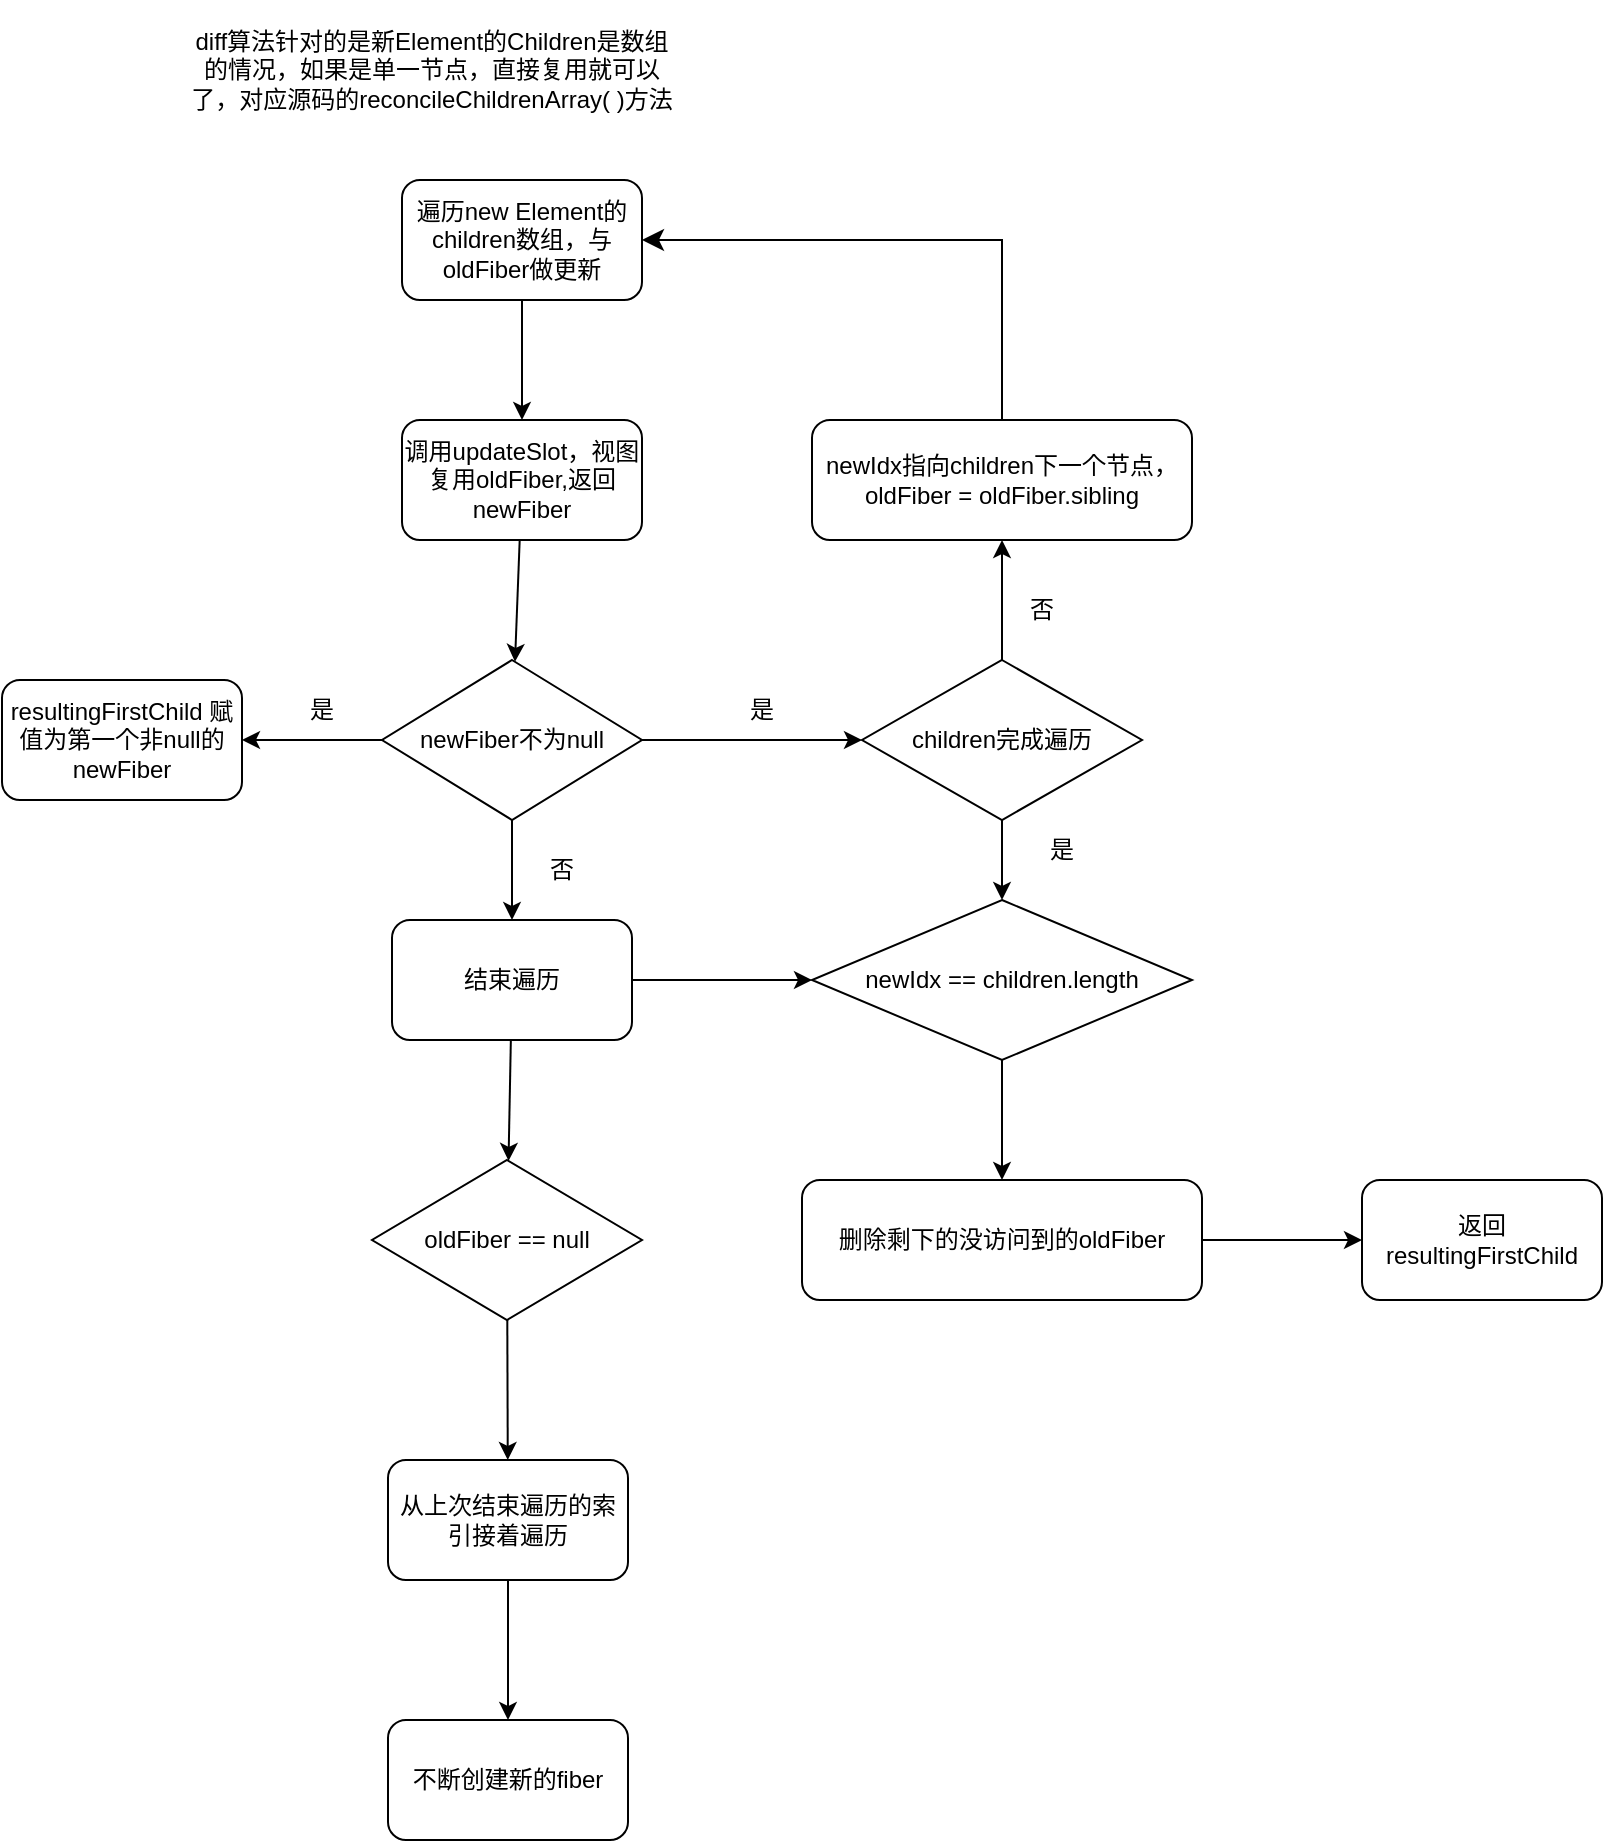 <mxfile>
    <diagram id="KIaB1e6HqH-tOz8YYU-V" name="第 1 页">
        <mxGraphModel dx="1708" dy="2925" grid="1" gridSize="10" guides="1" tooltips="1" connect="1" arrows="1" fold="1" page="1" pageScale="1" pageWidth="827" pageHeight="1169" math="0" shadow="0">
            <root>
                <mxCell id="0"/>
                <mxCell id="1" parent="0"/>
                <mxCell id="2" value="diff算法针对的是新Element的Children是数组的情况，如果是单一节点，直接复用就可以了，对应源码的reconcileChildrenArray( )方法" style="text;html=1;strokeColor=none;fillColor=none;align=center;verticalAlign=middle;whiteSpace=wrap;rounded=0;" parent="1" vertex="1">
                    <mxGeometry x="20" y="-2330" width="250" height="70" as="geometry"/>
                </mxCell>
                <mxCell id="8" value="" style="edgeStyle=none;html=1;" edge="1" parent="1" source="4" target="5">
                    <mxGeometry relative="1" as="geometry"/>
                </mxCell>
                <mxCell id="4" value="遍历new Element的children数组，与oldFiber做更新" style="rounded=1;whiteSpace=wrap;html=1;" vertex="1" parent="1">
                    <mxGeometry x="130" y="-2240" width="120" height="60" as="geometry"/>
                </mxCell>
                <mxCell id="9" value="" style="edgeStyle=none;html=1;" edge="1" parent="1" source="5" target="6">
                    <mxGeometry relative="1" as="geometry"/>
                </mxCell>
                <mxCell id="5" value="调用updateSlot，视图复用oldFiber,返回newFiber" style="rounded=1;whiteSpace=wrap;html=1;" vertex="1" parent="1">
                    <mxGeometry x="130" y="-2120" width="120" height="60" as="geometry"/>
                </mxCell>
                <mxCell id="14" value="" style="edgeStyle=none;html=1;" edge="1" parent="1" source="6" target="13">
                    <mxGeometry relative="1" as="geometry"/>
                </mxCell>
                <mxCell id="18" value="" style="edgeStyle=none;html=1;" edge="1" parent="1" source="6" target="17">
                    <mxGeometry relative="1" as="geometry"/>
                </mxCell>
                <mxCell id="28" value="" style="edgeStyle=none;html=1;" edge="1" parent="1" source="6" target="27">
                    <mxGeometry relative="1" as="geometry"/>
                </mxCell>
                <mxCell id="6" value="newFiber不为null" style="rhombus;whiteSpace=wrap;html=1;" vertex="1" parent="1">
                    <mxGeometry x="120" y="-2000" width="130" height="80" as="geometry"/>
                </mxCell>
                <mxCell id="7" value="newIdx指向children下一个节点，&lt;br&gt;oldFiber = oldFiber.sibling" style="rounded=1;whiteSpace=wrap;html=1;" vertex="1" parent="1">
                    <mxGeometry x="335" y="-2120" width="190" height="60" as="geometry"/>
                </mxCell>
                <mxCell id="11" value="" style="edgeStyle=elbowEdgeStyle;elbow=vertical;endArrow=classic;html=1;curved=0;rounded=0;endSize=8;startSize=8;exitX=0.5;exitY=0;exitDx=0;exitDy=0;entryX=1;entryY=0.5;entryDx=0;entryDy=0;" edge="1" parent="1" source="7" target="4">
                    <mxGeometry width="50" height="50" relative="1" as="geometry">
                        <mxPoint x="420" y="-2120" as="sourcePoint"/>
                        <mxPoint x="270" y="-2210" as="targetPoint"/>
                        <Array as="points">
                            <mxPoint x="360" y="-2210"/>
                        </Array>
                    </mxGeometry>
                </mxCell>
                <mxCell id="12" value="是" style="text;html=1;strokeColor=none;fillColor=none;align=center;verticalAlign=middle;whiteSpace=wrap;rounded=0;" vertex="1" parent="1">
                    <mxGeometry x="280" y="-1990" width="60" height="30" as="geometry"/>
                </mxCell>
                <mxCell id="15" value="" style="edgeStyle=none;html=1;" edge="1" parent="1" source="13" target="7">
                    <mxGeometry relative="1" as="geometry"/>
                </mxCell>
                <mxCell id="24" value="" style="edgeStyle=none;html=1;" edge="1" parent="1" source="13" target="21">
                    <mxGeometry relative="1" as="geometry"/>
                </mxCell>
                <mxCell id="13" value="children完成遍历" style="rhombus;whiteSpace=wrap;html=1;" vertex="1" parent="1">
                    <mxGeometry x="360" y="-2000" width="140" height="80" as="geometry"/>
                </mxCell>
                <mxCell id="16" value="否" style="text;html=1;strokeColor=none;fillColor=none;align=center;verticalAlign=middle;whiteSpace=wrap;rounded=0;" vertex="1" parent="1">
                    <mxGeometry x="420" y="-2040" width="60" height="30" as="geometry"/>
                </mxCell>
                <mxCell id="23" value="" style="edgeStyle=none;html=1;" edge="1" parent="1" source="17" target="21">
                    <mxGeometry relative="1" as="geometry"/>
                </mxCell>
                <mxCell id="33" value="" style="edgeStyle=none;html=1;" edge="1" parent="1" source="17" target="32">
                    <mxGeometry relative="1" as="geometry"/>
                </mxCell>
                <mxCell id="17" value="结束遍历" style="rounded=1;whiteSpace=wrap;html=1;" vertex="1" parent="1">
                    <mxGeometry x="125" y="-1870" width="120" height="60" as="geometry"/>
                </mxCell>
                <mxCell id="19" value="否" style="text;html=1;strokeColor=none;fillColor=none;align=center;verticalAlign=middle;whiteSpace=wrap;rounded=0;" vertex="1" parent="1">
                    <mxGeometry x="180" y="-1910" width="60" height="30" as="geometry"/>
                </mxCell>
                <mxCell id="25" value="" style="edgeStyle=none;html=1;" edge="1" parent="1" source="21" target="22">
                    <mxGeometry relative="1" as="geometry"/>
                </mxCell>
                <mxCell id="21" value="newIdx == children.length" style="rhombus;whiteSpace=wrap;html=1;" vertex="1" parent="1">
                    <mxGeometry x="335" y="-1880" width="190" height="80" as="geometry"/>
                </mxCell>
                <mxCell id="31" value="" style="edgeStyle=none;html=1;" edge="1" parent="1" source="22" target="30">
                    <mxGeometry relative="1" as="geometry"/>
                </mxCell>
                <mxCell id="22" value="删除剩下的没访问到的oldFiber" style="rounded=1;whiteSpace=wrap;html=1;" vertex="1" parent="1">
                    <mxGeometry x="330" y="-1740" width="200" height="60" as="geometry"/>
                </mxCell>
                <mxCell id="26" value="是" style="text;html=1;strokeColor=none;fillColor=none;align=center;verticalAlign=middle;whiteSpace=wrap;rounded=0;" vertex="1" parent="1">
                    <mxGeometry x="430" y="-1920" width="60" height="30" as="geometry"/>
                </mxCell>
                <mxCell id="27" value="resultingFirstChild 赋值为第一个非null的newFiber" style="rounded=1;whiteSpace=wrap;html=1;" vertex="1" parent="1">
                    <mxGeometry x="-70" y="-1990" width="120" height="60" as="geometry"/>
                </mxCell>
                <mxCell id="29" value="是" style="text;html=1;strokeColor=none;fillColor=none;align=center;verticalAlign=middle;whiteSpace=wrap;rounded=0;" vertex="1" parent="1">
                    <mxGeometry x="60" y="-1990" width="60" height="30" as="geometry"/>
                </mxCell>
                <mxCell id="30" value="返回resultingFirstChild" style="rounded=1;whiteSpace=wrap;html=1;" vertex="1" parent="1">
                    <mxGeometry x="610" y="-1740" width="120" height="60" as="geometry"/>
                </mxCell>
                <mxCell id="35" value="" style="edgeStyle=none;html=1;" edge="1" parent="1" source="32" target="34">
                    <mxGeometry relative="1" as="geometry"/>
                </mxCell>
                <mxCell id="32" value="oldFiber == null" style="rhombus;whiteSpace=wrap;html=1;" vertex="1" parent="1">
                    <mxGeometry x="115" y="-1750" width="135" height="80" as="geometry"/>
                </mxCell>
                <mxCell id="37" value="" style="edgeStyle=none;html=1;" edge="1" parent="1" source="34" target="36">
                    <mxGeometry relative="1" as="geometry"/>
                </mxCell>
                <mxCell id="34" value="从上次结束遍历的索引接着遍历" style="rounded=1;whiteSpace=wrap;html=1;" vertex="1" parent="1">
                    <mxGeometry x="123" y="-1600" width="120" height="60" as="geometry"/>
                </mxCell>
                <mxCell id="36" value="不断创建新的fiber" style="rounded=1;whiteSpace=wrap;html=1;" vertex="1" parent="1">
                    <mxGeometry x="123" y="-1470" width="120" height="60" as="geometry"/>
                </mxCell>
            </root>
        </mxGraphModel>
    </diagram>
</mxfile>
